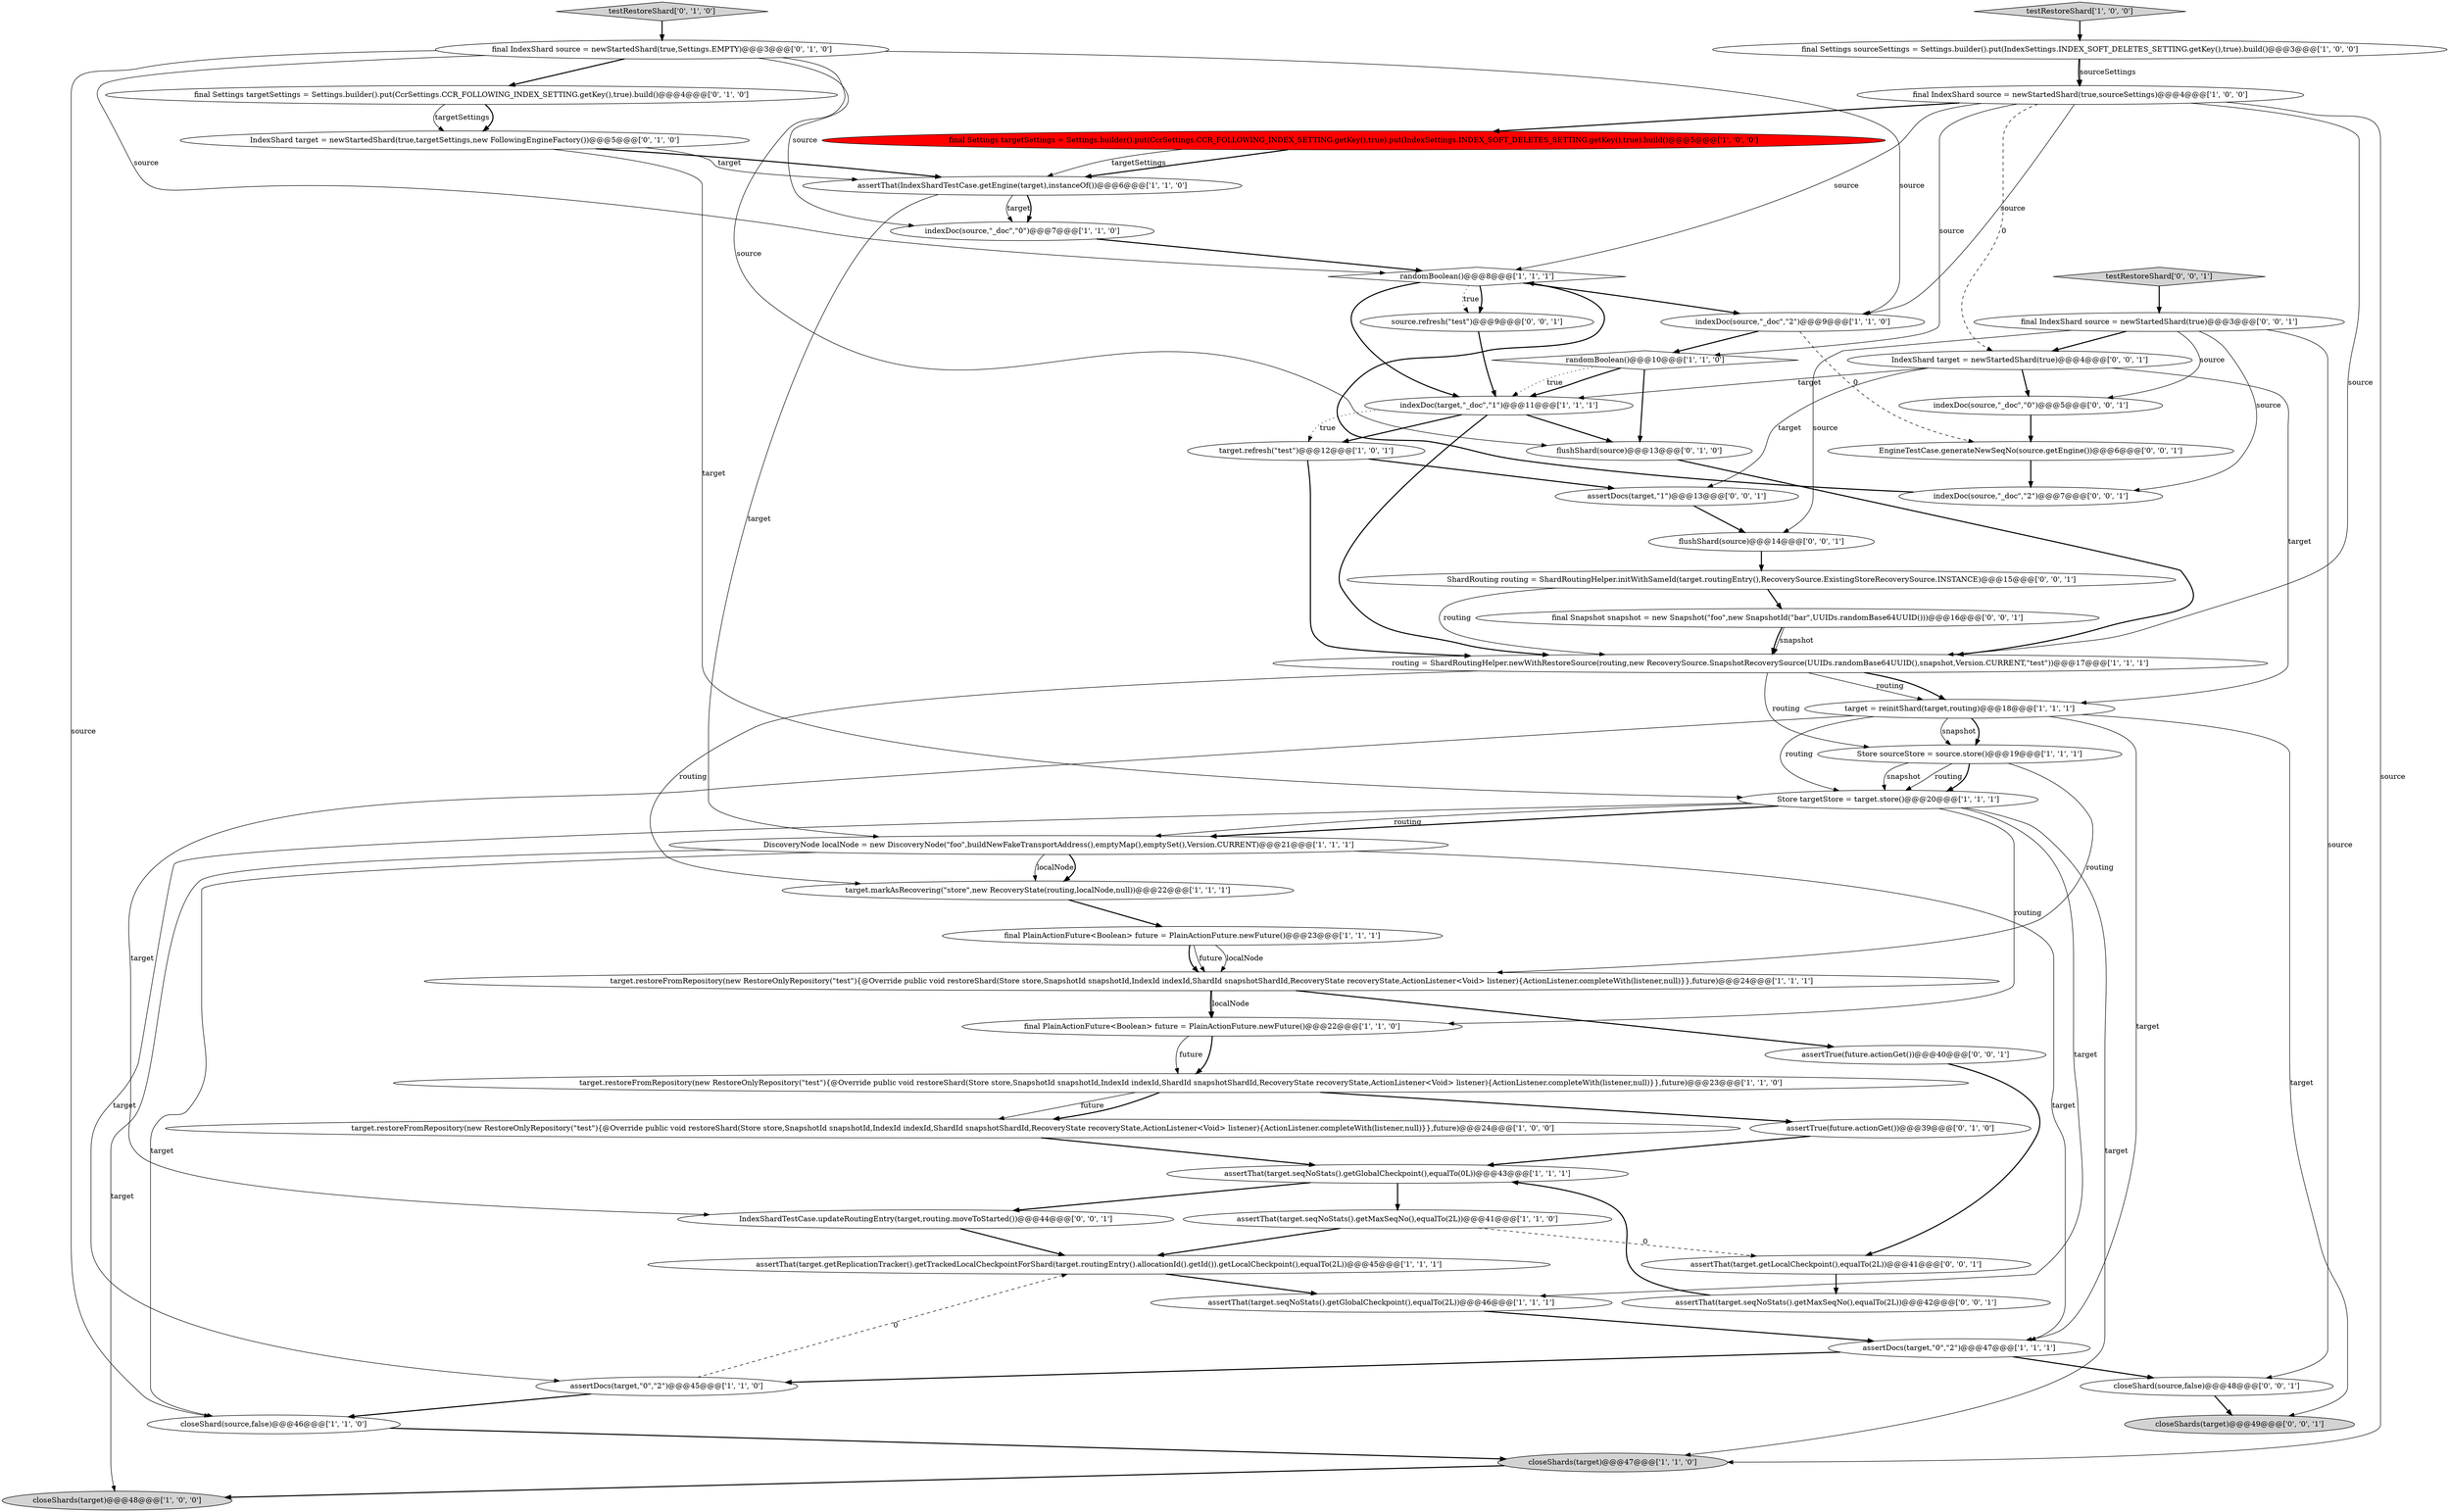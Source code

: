 digraph {
11 [style = filled, label = "final PlainActionFuture<Boolean> future = PlainActionFuture.newFuture()@@@22@@@['1', '1', '0']", fillcolor = white, shape = ellipse image = "AAA0AAABBB1BBB"];
41 [style = filled, label = "testRestoreShard['0', '0', '1']", fillcolor = lightgray, shape = diamond image = "AAA0AAABBB3BBB"];
18 [style = filled, label = "closeShard(source,false)@@@46@@@['1', '1', '0']", fillcolor = white, shape = ellipse image = "AAA0AAABBB1BBB"];
17 [style = filled, label = "target.refresh(\"test\")@@@12@@@['1', '0', '1']", fillcolor = white, shape = ellipse image = "AAA0AAABBB1BBB"];
45 [style = filled, label = "IndexShardTestCase.updateRoutingEntry(target,routing.moveToStarted())@@@44@@@['0', '0', '1']", fillcolor = white, shape = ellipse image = "AAA0AAABBB3BBB"];
0 [style = filled, label = "target.markAsRecovering(\"store\",new RecoveryState(routing,localNode,null))@@@22@@@['1', '1', '1']", fillcolor = white, shape = ellipse image = "AAA0AAABBB1BBB"];
27 [style = filled, label = "assertThat(target.seqNoStats().getGlobalCheckpoint(),equalTo(2L))@@@46@@@['1', '1', '1']", fillcolor = white, shape = ellipse image = "AAA0AAABBB1BBB"];
31 [style = filled, label = "flushShard(source)@@@13@@@['0', '1', '0']", fillcolor = white, shape = ellipse image = "AAA0AAABBB2BBB"];
39 [style = filled, label = "flushShard(source)@@@14@@@['0', '0', '1']", fillcolor = white, shape = ellipse image = "AAA0AAABBB3BBB"];
37 [style = filled, label = "assertThat(target.seqNoStats().getMaxSeqNo(),equalTo(2L))@@@42@@@['0', '0', '1']", fillcolor = white, shape = ellipse image = "AAA0AAABBB3BBB"];
33 [style = filled, label = "final IndexShard source = newStartedShard(true,Settings.EMPTY)@@@3@@@['0', '1', '0']", fillcolor = white, shape = ellipse image = "AAA0AAABBB2BBB"];
53 [style = filled, label = "assertThat(target.getLocalCheckpoint(),equalTo(2L))@@@41@@@['0', '0', '1']", fillcolor = white, shape = ellipse image = "AAA0AAABBB3BBB"];
13 [style = filled, label = "final Settings targetSettings = Settings.builder().put(CcrSettings.CCR_FOLLOWING_INDEX_SETTING.getKey(),true).put(IndexSettings.INDEX_SOFT_DELETES_SETTING.getKey(),true).build()@@@5@@@['1', '0', '0']", fillcolor = red, shape = ellipse image = "AAA1AAABBB1BBB"];
52 [style = filled, label = "assertDocs(target,\"1\")@@@13@@@['0', '0', '1']", fillcolor = white, shape = ellipse image = "AAA0AAABBB3BBB"];
12 [style = filled, label = "final PlainActionFuture<Boolean> future = PlainActionFuture.newFuture()@@@23@@@['1', '1', '1']", fillcolor = white, shape = ellipse image = "AAA0AAABBB1BBB"];
10 [style = filled, label = "assertThat(target.seqNoStats().getMaxSeqNo(),equalTo(2L))@@@41@@@['1', '1', '0']", fillcolor = white, shape = ellipse image = "AAA0AAABBB1BBB"];
15 [style = filled, label = "assertDocs(target,\"0\",\"2\")@@@47@@@['1', '1', '1']", fillcolor = white, shape = ellipse image = "AAA0AAABBB1BBB"];
51 [style = filled, label = "final Snapshot snapshot = new Snapshot(\"foo\",new SnapshotId(\"bar\",UUIDs.randomBase64UUID()))@@@16@@@['0', '0', '1']", fillcolor = white, shape = ellipse image = "AAA0AAABBB3BBB"];
7 [style = filled, label = "closeShards(target)@@@48@@@['1', '0', '0']", fillcolor = lightgray, shape = ellipse image = "AAA0AAABBB1BBB"];
43 [style = filled, label = "IndexShard target = newStartedShard(true)@@@4@@@['0', '0', '1']", fillcolor = white, shape = ellipse image = "AAA0AAABBB3BBB"];
19 [style = filled, label = "assertThat(target.seqNoStats().getGlobalCheckpoint(),equalTo(0L))@@@43@@@['1', '1', '1']", fillcolor = white, shape = ellipse image = "AAA0AAABBB1BBB"];
16 [style = filled, label = "assertThat(IndexShardTestCase.getEngine(target),instanceOf())@@@6@@@['1', '1', '0']", fillcolor = white, shape = ellipse image = "AAA0AAABBB1BBB"];
46 [style = filled, label = "EngineTestCase.generateNewSeqNo(source.getEngine())@@@6@@@['0', '0', '1']", fillcolor = white, shape = ellipse image = "AAA0AAABBB3BBB"];
23 [style = filled, label = "assertDocs(target,\"0\",\"2\")@@@45@@@['1', '1', '0']", fillcolor = white, shape = ellipse image = "AAA0AAABBB1BBB"];
34 [style = filled, label = "assertTrue(future.actionGet())@@@39@@@['0', '1', '0']", fillcolor = white, shape = ellipse image = "AAA0AAABBB2BBB"];
28 [style = filled, label = "randomBoolean()@@@10@@@['1', '1', '0']", fillcolor = white, shape = diamond image = "AAA0AAABBB1BBB"];
14 [style = filled, label = "assertThat(target.getReplicationTracker().getTrackedLocalCheckpointForShard(target.routingEntry().allocationId().getId()).getLocalCheckpoint(),equalTo(2L))@@@45@@@['1', '1', '1']", fillcolor = white, shape = ellipse image = "AAA0AAABBB1BBB"];
20 [style = filled, label = "testRestoreShard['1', '0', '0']", fillcolor = lightgray, shape = diamond image = "AAA0AAABBB1BBB"];
8 [style = filled, label = "Store sourceStore = source.store()@@@19@@@['1', '1', '1']", fillcolor = white, shape = ellipse image = "AAA0AAABBB1BBB"];
47 [style = filled, label = "indexDoc(source,\"_doc\",\"2\")@@@7@@@['0', '0', '1']", fillcolor = white, shape = ellipse image = "AAA0AAABBB3BBB"];
9 [style = filled, label = "target.restoreFromRepository(new RestoreOnlyRepository(\"test\"){@Override public void restoreShard(Store store,SnapshotId snapshotId,IndexId indexId,ShardId snapshotShardId,RecoveryState recoveryState,ActionListener<Void> listener){ActionListener.completeWith(listener,null)}},future)@@@23@@@['1', '1', '0']", fillcolor = white, shape = ellipse image = "AAA0AAABBB1BBB"];
25 [style = filled, label = "target.restoreFromRepository(new RestoreOnlyRepository(\"test\"){@Override public void restoreShard(Store store,SnapshotId snapshotId,IndexId indexId,ShardId snapshotShardId,RecoveryState recoveryState,ActionListener<Void> listener){ActionListener.completeWith(listener,null)}},future)@@@24@@@['1', '0', '0']", fillcolor = white, shape = ellipse image = "AAA0AAABBB1BBB"];
50 [style = filled, label = "source.refresh(\"test\")@@@9@@@['0', '0', '1']", fillcolor = white, shape = ellipse image = "AAA0AAABBB3BBB"];
3 [style = filled, label = "randomBoolean()@@@8@@@['1', '1', '1']", fillcolor = white, shape = diamond image = "AAA0AAABBB1BBB"];
2 [style = filled, label = "indexDoc(source,\"_doc\",\"0\")@@@7@@@['1', '1', '0']", fillcolor = white, shape = ellipse image = "AAA0AAABBB1BBB"];
4 [style = filled, label = "routing = ShardRoutingHelper.newWithRestoreSource(routing,new RecoverySource.SnapshotRecoverySource(UUIDs.randomBase64UUID(),snapshot,Version.CURRENT,\"test\"))@@@17@@@['1', '1', '1']", fillcolor = white, shape = ellipse image = "AAA0AAABBB1BBB"];
35 [style = filled, label = "IndexShard target = newStartedShard(true,targetSettings,new FollowingEngineFactory())@@@5@@@['0', '1', '0']", fillcolor = white, shape = ellipse image = "AAA0AAABBB2BBB"];
49 [style = filled, label = "assertTrue(future.actionGet())@@@40@@@['0', '0', '1']", fillcolor = white, shape = ellipse image = "AAA0AAABBB3BBB"];
42 [style = filled, label = "indexDoc(source,\"_doc\",\"0\")@@@5@@@['0', '0', '1']", fillcolor = white, shape = ellipse image = "AAA0AAABBB3BBB"];
24 [style = filled, label = "indexDoc(target,\"_doc\",\"1\")@@@11@@@['1', '1', '1']", fillcolor = white, shape = ellipse image = "AAA0AAABBB1BBB"];
44 [style = filled, label = "closeShards(target)@@@49@@@['0', '0', '1']", fillcolor = lightgray, shape = ellipse image = "AAA0AAABBB3BBB"];
5 [style = filled, label = "Store targetStore = target.store()@@@20@@@['1', '1', '1']", fillcolor = white, shape = ellipse image = "AAA0AAABBB1BBB"];
36 [style = filled, label = "testRestoreShard['0', '1', '0']", fillcolor = lightgray, shape = diamond image = "AAA0AAABBB2BBB"];
38 [style = filled, label = "final IndexShard source = newStartedShard(true)@@@3@@@['0', '0', '1']", fillcolor = white, shape = ellipse image = "AAA0AAABBB3BBB"];
48 [style = filled, label = "closeShard(source,false)@@@48@@@['0', '0', '1']", fillcolor = white, shape = ellipse image = "AAA0AAABBB3BBB"];
21 [style = filled, label = "target.restoreFromRepository(new RestoreOnlyRepository(\"test\"){@Override public void restoreShard(Store store,SnapshotId snapshotId,IndexId indexId,ShardId snapshotShardId,RecoveryState recoveryState,ActionListener<Void> listener){ActionListener.completeWith(listener,null)}},future)@@@24@@@['1', '1', '1']", fillcolor = white, shape = ellipse image = "AAA0AAABBB1BBB"];
29 [style = filled, label = "final IndexShard source = newStartedShard(true,sourceSettings)@@@4@@@['1', '0', '0']", fillcolor = white, shape = ellipse image = "AAA0AAABBB1BBB"];
32 [style = filled, label = "final Settings targetSettings = Settings.builder().put(CcrSettings.CCR_FOLLOWING_INDEX_SETTING.getKey(),true).build()@@@4@@@['0', '1', '0']", fillcolor = white, shape = ellipse image = "AAA0AAABBB2BBB"];
6 [style = filled, label = "DiscoveryNode localNode = new DiscoveryNode(\"foo\",buildNewFakeTransportAddress(),emptyMap(),emptySet(),Version.CURRENT)@@@21@@@['1', '1', '1']", fillcolor = white, shape = ellipse image = "AAA0AAABBB1BBB"];
22 [style = filled, label = "closeShards(target)@@@47@@@['1', '1', '0']", fillcolor = lightgray, shape = ellipse image = "AAA0AAABBB1BBB"];
26 [style = filled, label = "final Settings sourceSettings = Settings.builder().put(IndexSettings.INDEX_SOFT_DELETES_SETTING.getKey(),true).build()@@@3@@@['1', '0', '0']", fillcolor = white, shape = ellipse image = "AAA0AAABBB1BBB"];
1 [style = filled, label = "indexDoc(source,\"_doc\",\"2\")@@@9@@@['1', '1', '0']", fillcolor = white, shape = ellipse image = "AAA0AAABBB1BBB"];
40 [style = filled, label = "ShardRouting routing = ShardRoutingHelper.initWithSameId(target.routingEntry(),RecoverySource.ExistingStoreRecoverySource.INSTANCE)@@@15@@@['0', '0', '1']", fillcolor = white, shape = ellipse image = "AAA0AAABBB3BBB"];
30 [style = filled, label = "target = reinitShard(target,routing)@@@18@@@['1', '1', '1']", fillcolor = white, shape = ellipse image = "AAA0AAABBB1BBB"];
32->35 [style = bold, label=""];
3->24 [style = bold, label=""];
20->26 [style = bold, label=""];
24->17 [style = dotted, label="true"];
43->42 [style = bold, label=""];
29->43 [style = dashed, label="0"];
11->9 [style = bold, label=""];
36->33 [style = bold, label=""];
43->24 [style = solid, label="target"];
27->15 [style = bold, label=""];
33->31 [style = solid, label="source"];
4->8 [style = solid, label="routing"];
16->2 [style = solid, label="target"];
1->28 [style = bold, label=""];
8->5 [style = solid, label="routing"];
18->22 [style = bold, label=""];
29->22 [style = solid, label="source"];
12->21 [style = solid, label="localNode"];
24->17 [style = bold, label=""];
25->19 [style = bold, label=""];
5->11 [style = solid, label="routing"];
33->2 [style = solid, label="source"];
30->8 [style = bold, label=""];
33->3 [style = solid, label="source"];
42->46 [style = bold, label=""];
34->19 [style = bold, label=""];
10->14 [style = bold, label=""];
11->9 [style = solid, label="future"];
12->21 [style = bold, label=""];
40->51 [style = bold, label=""];
51->4 [style = solid, label="snapshot"];
38->48 [style = solid, label="source"];
31->4 [style = bold, label=""];
48->44 [style = bold, label=""];
35->5 [style = solid, label="target"];
13->16 [style = bold, label=""];
22->7 [style = bold, label=""];
5->23 [style = solid, label="target"];
29->3 [style = solid, label="source"];
38->39 [style = solid, label="source"];
30->5 [style = solid, label="routing"];
45->14 [style = bold, label=""];
5->27 [style = solid, label="target"];
28->24 [style = dotted, label="true"];
5->6 [style = bold, label=""];
21->11 [style = bold, label=""];
16->6 [style = solid, label="target"];
1->46 [style = dashed, label="0"];
28->24 [style = bold, label=""];
41->38 [style = bold, label=""];
17->52 [style = bold, label=""];
47->3 [style = bold, label=""];
51->4 [style = bold, label=""];
3->1 [style = bold, label=""];
2->3 [style = bold, label=""];
30->15 [style = solid, label="target"];
12->21 [style = solid, label="future"];
6->18 [style = solid, label="target"];
5->22 [style = solid, label="target"];
0->12 [style = bold, label=""];
28->31 [style = bold, label=""];
32->35 [style = solid, label="targetSettings"];
21->11 [style = solid, label="localNode"];
19->10 [style = bold, label=""];
30->45 [style = solid, label="target"];
4->0 [style = solid, label="routing"];
10->53 [style = dashed, label="0"];
43->30 [style = solid, label="target"];
33->18 [style = solid, label="source"];
53->37 [style = bold, label=""];
13->16 [style = solid, label="targetSettings"];
19->45 [style = bold, label=""];
30->44 [style = solid, label="target"];
24->31 [style = bold, label=""];
4->30 [style = solid, label="routing"];
39->40 [style = bold, label=""];
15->48 [style = bold, label=""];
9->25 [style = solid, label="future"];
33->32 [style = bold, label=""];
21->49 [style = bold, label=""];
6->15 [style = solid, label="target"];
6->7 [style = solid, label="target"];
14->27 [style = bold, label=""];
23->18 [style = bold, label=""];
17->4 [style = bold, label=""];
38->43 [style = bold, label=""];
30->8 [style = solid, label="snapshot"];
8->21 [style = solid, label="routing"];
3->50 [style = bold, label=""];
50->24 [style = bold, label=""];
15->23 [style = bold, label=""];
52->39 [style = bold, label=""];
35->16 [style = bold, label=""];
3->50 [style = dotted, label="true"];
35->16 [style = solid, label="target"];
6->0 [style = solid, label="localNode"];
26->29 [style = bold, label=""];
26->29 [style = solid, label="sourceSettings"];
9->34 [style = bold, label=""];
43->52 [style = solid, label="target"];
38->47 [style = solid, label="source"];
38->42 [style = solid, label="source"];
6->0 [style = bold, label=""];
16->2 [style = bold, label=""];
46->47 [style = bold, label=""];
49->53 [style = bold, label=""];
29->4 [style = solid, label="source"];
24->4 [style = bold, label=""];
4->30 [style = bold, label=""];
8->5 [style = bold, label=""];
9->25 [style = bold, label=""];
33->1 [style = solid, label="source"];
40->4 [style = solid, label="routing"];
29->1 [style = solid, label="source"];
29->28 [style = solid, label="source"];
37->19 [style = bold, label=""];
5->6 [style = solid, label="routing"];
8->5 [style = solid, label="snapshot"];
23->14 [style = dashed, label="0"];
29->13 [style = bold, label=""];
}
